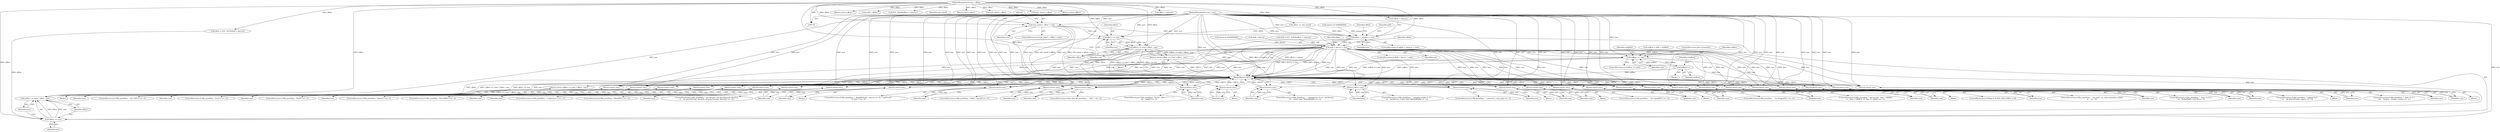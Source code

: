 digraph "0_file_b4c01141e5367f247b84dcaf6aefbb4e741842b8@API" {
"1000138" [label="(Call,xnh_sizeof + offset > size)"];
"1000119" [label="(MethodParameterIn,size_t offset)"];
"1000120" [label="(MethodParameterIn,size_t size)"];
"1000177" [label="(Call,offset >= size)"];
"1000176" [label="(Call,(offset >= size) ? offset : size)"];
"1000175" [label="(Return,return (offset >= size) ? offset : size;)"];
"1000222" [label="(Call,offset + namesz > size)"];
"1000237" [label="(Call,doff + descsz > size)"];
"1000245" [label="(Call,offset >= size)"];
"1000244" [label="(Call,(offset >= size) ? offset : size)"];
"1000243" [label="(Return,return (offset >= size) ? offset : size;)"];
"1000339" [label="(Return,return size;)"];
"1000356" [label="(Return,return size;)"];
"1000367" [label="(Return,return size;)"];
"1000378" [label="(Return,return size;)"];
"1000389" [label="(Return,return size;)"];
"1000400" [label="(Return,return size;)"];
"1000411" [label="(Return,return size;)"];
"1000435" [label="(Return,return size;)"];
"1000441" [label="(Return,return size;)"];
"1000486" [label="(Return,return size;)"];
"1000516" [label="(Return,return size;)"];
"1000578" [label="(Return,return size;)"];
"1000615" [label="(Return,return size;)"];
"1000653" [label="(Return,return size;)"];
"1000673" [label="(Return,return size;)"];
"1000693" [label="(Return,return size;)"];
"1000705" [label="(Return,return size;)"];
"1000708" [label="(Return,return size;)"];
"1000746" [label="(Return,return size;)"];
"1000779" [label="(Return,return size;)"];
"1000785" [label="(Return,return size;)"];
"1000819" [label="(Return,return size;)"];
"1000855" [label="(Return,return size;)"];
"1000861" [label="(Return,return size;)"];
"1000945" [label="(Return,return size;)"];
"1000970" [label="(Return,return size;)"];
"1000999" [label="(Return,return size;)"];
"1001024" [label="(Return,return size;)"];
"1001030" [label="(Return,return size;)"];
"1001088" [label="(Call,noffset >= size)"];
"1001082" [label="(Call,noffset++)"];
"1001225" [label="(Return,return size;)"];
"1001231" [label="(Return,return size;)"];
"1000984" [label="(Block,)"];
"1001232" [label="(Identifier,size)"];
"1000175" [label="(Return,return (offset >= size) ? offset : size;)"];
"1000506" [label="(ControlStructure,if (file_printf(ms, \"%02x\", desc[i]) == -1))"];
"1000180" [label="(Identifier,offset)"];
"1000779" [label="(Return,return size;)"];
"1000441" [label="(Return,return size;)"];
"1000673" [label="(Return,return size;)"];
"1000119" [label="(MethodParameterIn,size_t offset)"];
"1000210" [label="(Return,return offset;)"];
"1000177" [label="(Call,offset >= size)"];
"1000247" [label="(Identifier,size)"];
"1000183" [label="(Call,namesz & 0x80000000)"];
"1000254" [label="(Identifier,flags)"];
"1000246" [label="(Identifier,offset)"];
"1000413" [label="(ControlStructure,if (file_printf(ms, \" %d.%d.%d\", elf_getu32(swap, desc[1]),\n\t\t    elf_getu32(swap, desc[2]), elf_getu32(swap, desc[3])) == -1))"];
"1000120" [label="(MethodParameterIn,size_t size)"];
"1001025" [label="(Identifier,size)"];
"1000368" [label="(Identifier,size)"];
"1001094" [label="(Identifier,reloffset)"];
"1001056" [label="(Block,)"];
"1001085" [label="(Identifier,reloffset)"];
"1001030" [label="(Return,return size;)"];
"1000382" [label="(ControlStructure,if (file_printf(ms, \"kFreeBSD\") == -1))"];
"1000938" [label="(ControlStructure,if ((*flags & FLAGS_DID_CORE) != 0))"];
"1000473" [label="(ControlStructure,if (file_printf(ms, \", BuildID[%s]=\", descsz == 16 ? \"md5/uuid\" :\n\t\t\"sha1\") == -1))"];
"1000212" [label="(Call,noff = offset)"];
"1000697" [label="(ControlStructure,if (file_printf(ms, \", note=%u\", xnh_type) == -1))"];
"1001090" [label="(Identifier,size)"];
"1000785" [label="(Return,return size;)"];
"1000970" [label="(Return,return size;)"];
"1000242" [label="(Block,)"];
"1001065" [label="(Call,noffset = doff + reloffset)"];
"1000357" [label="(Identifier,size)"];
"1000706" [label="(Identifier,size)"];
"1000861" [label="(Return,return size;)"];
"1000393" [label="(ControlStructure,if (file_printf(ms, \"kNetBSD\") == -1))"];
"1000632" [label="(Block,)"];
"1000442" [label="(Identifier,size)"];
"1000412" [label="(Identifier,size)"];
"1000771" [label="(Block,)"];
"1001231" [label="(Return,return size;)"];
"1000217" [label="(Call,ELF_ALIGN(offset + namesz))"];
"1000181" [label="(Identifier,size)"];
"1000379" [label="(Identifier,size)"];
"1001081" [label="(Block,)"];
"1000360" [label="(ControlStructure,if (file_printf(ms, \"Hurd\") == -1))"];
"1000960" [label="(ControlStructure,if (file_printf(ms, \", %s-style\", os_style_names[os_style])\n\t\t    == -1))"];
"1000999" [label="(Return,return size;)"];
"1000945" [label="(Return,return size;)"];
"1001237" [label="(MethodReturn,RET)"];
"1000653" [label="(Return,return size;)"];
"1000705" [label="(Return,return size;)"];
"1000340" [label="(Identifier,size)"];
"1000390" [label="(Identifier,size)"];
"1001014" [label="(ControlStructure,if (file_printf(ms, \" (signal %u)\",\n\t\t\t    elf_getu32(swap, signo)) == -1))"];
"1001235" [label="(Return,return offset;)"];
"1001087" [label="(ControlStructure,if (noffset >= size))"];
"1000198" [label="(Call,descsz & 0x80000000)"];
"1001091" [label="(ControlStructure,goto tryanother;)"];
"1001024" [label="(Return,return size;)"];
"1000946" [label="(Identifier,size)"];
"1000145" [label="(Call,xnh_sizeof + offset)"];
"1000862" [label="(Identifier,size)"];
"1000332" [label="(ControlStructure,if (file_printf(ms, \", for GNU/\") == -1))"];
"1000812" [label="(ControlStructure,if (file_printf(ms, \", for DragonFly\") == -1))"];
"1000837" [label="(ControlStructure,if (file_printf(ms, \" %d.%d.%d\", desc / 100000,\n\t\t    desc / 10000 % 10, desc % 10000) == -1))"];
"1000856" [label="(Identifier,size)"];
"1001083" [label="(Identifier,noffset)"];
"1000579" [label="(Identifier,size)"];
"1001031" [label="(Identifier,size)"];
"1001082" [label="(Call,noffset++)"];
"1001225" [label="(Return,return size;)"];
"1000389" [label="(Return,return size;)"];
"1000236" [label="(ControlStructure,if (doff + descsz > size))"];
"1000674" [label="(Identifier,size)"];
"1000230" [label="(Call,offset = ELF_ALIGN(doff + descsz))"];
"1000142" [label="(Identifier,size)"];
"1000404" [label="(ControlStructure,if (file_printf(ms, \"<unknown>\") == -1))"];
"1000371" [label="(ControlStructure,if (file_printf(ms, \"Solaris\") == -1))"];
"1000231" [label="(Identifier,offset)"];
"1000401" [label="(Identifier,size)"];
"1000657" [label="(ControlStructure,if (file_printf(ms, \", compiled for: %.*s\", (int)descsz,\n\t\t\t    (const char *)&nbuf[doff]) == -1))"];
"1000772" [label="(ControlStructure,if (file_printf(ms, \", for OpenBSD\") == -1))"];
"1000244" [label="(Call,(offset >= size) ? offset : size)"];
"1001088" [label="(Call,noffset >= size)"];
"1000971" [label="(Identifier,size)"];
"1000786" [label="(Identifier,size)"];
"1000248" [label="(Identifier,offset)"];
"1000378" [label="(Return,return size;)"];
"1000615" [label="(Return,return size;)"];
"1000986" [label="(ControlStructure,if (file_printf(ms, \", from '%.31s'\",\n\t\t\t    &nbuf[doff + 0x7c]) == -1))"];
"1000411" [label="(Return,return size;)"];
"1000245" [label="(Call,offset >= size)"];
"1000709" [label="(Identifier,size)"];
"1000436" [label="(Identifier,size)"];
"1000229" [label="(Identifier,doff)"];
"1000349" [label="(ControlStructure,if (file_printf(ms, \"Linux\") == -1))"];
"1000694" [label="(Identifier,size)"];
"1000223" [label="(Call,offset + namesz)"];
"1001000" [label="(Identifier,size)"];
"1001089" [label="(Identifier,noffset)"];
"1000195" [label="(Return,return offset;)"];
"1000400" [label="(Return,return size;)"];
"1000339" [label="(Return,return size;)"];
"1000238" [label="(Call,doff + descsz)"];
"1000600" [label="(ControlStructure,if (file_printf(ms, \"%s%s\", did++ ? \",\" : \"\",\n\t\t\t    pax[i]) == -1))"];
"1000237" [label="(Call,doff + descsz > size)"];
"1000356" [label="(Return,return size;)"];
"1000654" [label="(Identifier,size)"];
"1000641" [label="(Block,)"];
"1000226" [label="(Identifier,size)"];
"1000747" [label="(Identifier,size)"];
"1000249" [label="(Identifier,size)"];
"1000708" [label="(Return,return size;)"];
"1000222" [label="(Call,offset + namesz > size)"];
"1000516" [label="(Return,return size;)"];
"1000176" [label="(Call,(offset >= size) ? offset : size)"];
"1000367" [label="(Return,return size;)"];
"1001212" [label="(ControlStructure,if (file_printf(ms, \", from '%.*s'\",\n\t\t\t\t    (int)(cp - cname), cname) == -1))"];
"1000139" [label="(Call,xnh_sizeof + offset)"];
"1000486" [label="(Return,return size;)"];
"1000693" [label="(Return,return size;)"];
"1000616" [label="(Identifier,size)"];
"1000780" [label="(Identifier,size)"];
"1000487" [label="(Identifier,size)"];
"1000819" [label="(Return,return size;)"];
"1000810" [label="(Block,)"];
"1000241" [label="(Identifier,size)"];
"1000746" [label="(Return,return size;)"];
"1000569" [label="(ControlStructure,if (desc && file_printf(ms, \", PaX: \") == -1))"];
"1001226" [label="(Identifier,size)"];
"1000221" [label="(ControlStructure,if (offset + namesz > size))"];
"1000517" [label="(Identifier,size)"];
"1000174" [label="(Block,)"];
"1000215" [label="(Call,doff = ELF_ALIGN(offset + namesz))"];
"1000820" [label="(Identifier,size)"];
"1000137" [label="(ControlStructure,if (xnh_sizeof + offset > size))"];
"1000243" [label="(Return,return (offset >= size) ? offset : size;)"];
"1000157" [label="(Call,offset += xnh_sizeof)"];
"1000578" [label="(Return,return size;)"];
"1000179" [label="(Identifier,size)"];
"1000138" [label="(Call,xnh_sizeof + offset > size)"];
"1000435" [label="(Return,return size;)"];
"1000677" [label="(ControlStructure,if (file_printf(ms, \", compiler model: %.*s\",\n\t\t\t    (int)descsz, (const char *)&nbuf[doff]) == -1))"];
"1000734" [label="(Block,)"];
"1000178" [label="(Identifier,offset)"];
"1000146" [label="(Identifier,xnh_sizeof)"];
"1000855" [label="(Return,return size;)"];
"1000320" [label="(Block,)"];
"1000218" [label="(Call,offset + namesz)"];
"1000138" -> "1000137"  [label="AST: "];
"1000138" -> "1000142"  [label="CFG: "];
"1000139" -> "1000138"  [label="AST: "];
"1000142" -> "1000138"  [label="AST: "];
"1000146" -> "1000138"  [label="CFG: "];
"1000149" -> "1000138"  [label="CFG: "];
"1000138" -> "1001237"  [label="DDG: size"];
"1000138" -> "1001237"  [label="DDG: xnh_sizeof + offset"];
"1000138" -> "1001237"  [label="DDG: xnh_sizeof + offset > size"];
"1000119" -> "1000138"  [label="DDG: offset"];
"1000120" -> "1000138"  [label="DDG: size"];
"1000138" -> "1000177"  [label="DDG: size"];
"1000138" -> "1000222"  [label="DDG: size"];
"1000119" -> "1000116"  [label="AST: "];
"1000119" -> "1001237"  [label="DDG: offset"];
"1000119" -> "1000139"  [label="DDG: offset"];
"1000119" -> "1000145"  [label="DDG: offset"];
"1000119" -> "1000157"  [label="DDG: offset"];
"1000119" -> "1000176"  [label="DDG: offset"];
"1000119" -> "1000177"  [label="DDG: offset"];
"1000119" -> "1000195"  [label="DDG: offset"];
"1000119" -> "1000210"  [label="DDG: offset"];
"1000119" -> "1000212"  [label="DDG: offset"];
"1000119" -> "1000217"  [label="DDG: offset"];
"1000119" -> "1000218"  [label="DDG: offset"];
"1000119" -> "1000222"  [label="DDG: offset"];
"1000119" -> "1000223"  [label="DDG: offset"];
"1000119" -> "1000230"  [label="DDG: offset"];
"1000119" -> "1000244"  [label="DDG: offset"];
"1000119" -> "1000245"  [label="DDG: offset"];
"1000119" -> "1001235"  [label="DDG: offset"];
"1000120" -> "1000116"  [label="AST: "];
"1000120" -> "1001237"  [label="DDG: size"];
"1000120" -> "1000176"  [label="DDG: size"];
"1000120" -> "1000177"  [label="DDG: size"];
"1000120" -> "1000222"  [label="DDG: size"];
"1000120" -> "1000237"  [label="DDG: size"];
"1000120" -> "1000244"  [label="DDG: size"];
"1000120" -> "1000245"  [label="DDG: size"];
"1000120" -> "1000339"  [label="DDG: size"];
"1000120" -> "1000356"  [label="DDG: size"];
"1000120" -> "1000367"  [label="DDG: size"];
"1000120" -> "1000378"  [label="DDG: size"];
"1000120" -> "1000389"  [label="DDG: size"];
"1000120" -> "1000400"  [label="DDG: size"];
"1000120" -> "1000411"  [label="DDG: size"];
"1000120" -> "1000435"  [label="DDG: size"];
"1000120" -> "1000441"  [label="DDG: size"];
"1000120" -> "1000486"  [label="DDG: size"];
"1000120" -> "1000516"  [label="DDG: size"];
"1000120" -> "1000578"  [label="DDG: size"];
"1000120" -> "1000615"  [label="DDG: size"];
"1000120" -> "1000653"  [label="DDG: size"];
"1000120" -> "1000673"  [label="DDG: size"];
"1000120" -> "1000693"  [label="DDG: size"];
"1000120" -> "1000705"  [label="DDG: size"];
"1000120" -> "1000708"  [label="DDG: size"];
"1000120" -> "1000746"  [label="DDG: size"];
"1000120" -> "1000779"  [label="DDG: size"];
"1000120" -> "1000785"  [label="DDG: size"];
"1000120" -> "1000819"  [label="DDG: size"];
"1000120" -> "1000855"  [label="DDG: size"];
"1000120" -> "1000861"  [label="DDG: size"];
"1000120" -> "1000945"  [label="DDG: size"];
"1000120" -> "1000970"  [label="DDG: size"];
"1000120" -> "1000999"  [label="DDG: size"];
"1000120" -> "1001024"  [label="DDG: size"];
"1000120" -> "1001030"  [label="DDG: size"];
"1000120" -> "1001088"  [label="DDG: size"];
"1000120" -> "1001225"  [label="DDG: size"];
"1000120" -> "1001231"  [label="DDG: size"];
"1000177" -> "1000176"  [label="AST: "];
"1000177" -> "1000179"  [label="CFG: "];
"1000178" -> "1000177"  [label="AST: "];
"1000179" -> "1000177"  [label="AST: "];
"1000180" -> "1000177"  [label="CFG: "];
"1000181" -> "1000177"  [label="CFG: "];
"1000177" -> "1000176"  [label="DDG: offset"];
"1000177" -> "1000176"  [label="DDG: size"];
"1000157" -> "1000177"  [label="DDG: offset"];
"1000176" -> "1000175"  [label="AST: "];
"1000176" -> "1000180"  [label="CFG: "];
"1000176" -> "1000181"  [label="CFG: "];
"1000180" -> "1000176"  [label="AST: "];
"1000181" -> "1000176"  [label="AST: "];
"1000175" -> "1000176"  [label="CFG: "];
"1000176" -> "1001237"  [label="DDG: size"];
"1000176" -> "1001237"  [label="DDG: offset"];
"1000176" -> "1001237"  [label="DDG: (offset >= size) ? offset : size"];
"1000176" -> "1001237"  [label="DDG: offset >= size"];
"1000176" -> "1000175"  [label="DDG: (offset >= size) ? offset : size"];
"1000175" -> "1000174"  [label="AST: "];
"1001237" -> "1000175"  [label="CFG: "];
"1000175" -> "1001237"  [label="DDG: <RET>"];
"1000222" -> "1000221"  [label="AST: "];
"1000222" -> "1000226"  [label="CFG: "];
"1000223" -> "1000222"  [label="AST: "];
"1000226" -> "1000222"  [label="AST: "];
"1000229" -> "1000222"  [label="CFG: "];
"1000231" -> "1000222"  [label="CFG: "];
"1000222" -> "1001237"  [label="DDG: offset + namesz"];
"1000222" -> "1001237"  [label="DDG: size"];
"1000222" -> "1001237"  [label="DDG: offset + namesz > size"];
"1000157" -> "1000222"  [label="DDG: offset"];
"1000183" -> "1000222"  [label="DDG: namesz"];
"1000222" -> "1000237"  [label="DDG: size"];
"1000237" -> "1000236"  [label="AST: "];
"1000237" -> "1000241"  [label="CFG: "];
"1000238" -> "1000237"  [label="AST: "];
"1000241" -> "1000237"  [label="AST: "];
"1000246" -> "1000237"  [label="CFG: "];
"1000254" -> "1000237"  [label="CFG: "];
"1000237" -> "1001237"  [label="DDG: doff + descsz > size"];
"1000237" -> "1001237"  [label="DDG: doff + descsz"];
"1000237" -> "1001237"  [label="DDG: size"];
"1000215" -> "1000237"  [label="DDG: doff"];
"1000198" -> "1000237"  [label="DDG: descsz"];
"1000237" -> "1000245"  [label="DDG: size"];
"1000237" -> "1000339"  [label="DDG: size"];
"1000237" -> "1000356"  [label="DDG: size"];
"1000237" -> "1000367"  [label="DDG: size"];
"1000237" -> "1000378"  [label="DDG: size"];
"1000237" -> "1000389"  [label="DDG: size"];
"1000237" -> "1000400"  [label="DDG: size"];
"1000237" -> "1000411"  [label="DDG: size"];
"1000237" -> "1000435"  [label="DDG: size"];
"1000237" -> "1000441"  [label="DDG: size"];
"1000237" -> "1000486"  [label="DDG: size"];
"1000237" -> "1000516"  [label="DDG: size"];
"1000237" -> "1000578"  [label="DDG: size"];
"1000237" -> "1000615"  [label="DDG: size"];
"1000237" -> "1000653"  [label="DDG: size"];
"1000237" -> "1000673"  [label="DDG: size"];
"1000237" -> "1000693"  [label="DDG: size"];
"1000237" -> "1000705"  [label="DDG: size"];
"1000237" -> "1000708"  [label="DDG: size"];
"1000237" -> "1000746"  [label="DDG: size"];
"1000237" -> "1000779"  [label="DDG: size"];
"1000237" -> "1000785"  [label="DDG: size"];
"1000237" -> "1000819"  [label="DDG: size"];
"1000237" -> "1000855"  [label="DDG: size"];
"1000237" -> "1000861"  [label="DDG: size"];
"1000237" -> "1000945"  [label="DDG: size"];
"1000237" -> "1000970"  [label="DDG: size"];
"1000237" -> "1000999"  [label="DDG: size"];
"1000237" -> "1001024"  [label="DDG: size"];
"1000237" -> "1001030"  [label="DDG: size"];
"1000237" -> "1001088"  [label="DDG: size"];
"1000237" -> "1001225"  [label="DDG: size"];
"1000237" -> "1001231"  [label="DDG: size"];
"1000245" -> "1000244"  [label="AST: "];
"1000245" -> "1000247"  [label="CFG: "];
"1000246" -> "1000245"  [label="AST: "];
"1000247" -> "1000245"  [label="AST: "];
"1000248" -> "1000245"  [label="CFG: "];
"1000249" -> "1000245"  [label="CFG: "];
"1000245" -> "1000244"  [label="DDG: offset"];
"1000245" -> "1000244"  [label="DDG: size"];
"1000230" -> "1000245"  [label="DDG: offset"];
"1000244" -> "1000243"  [label="AST: "];
"1000244" -> "1000248"  [label="CFG: "];
"1000244" -> "1000249"  [label="CFG: "];
"1000248" -> "1000244"  [label="AST: "];
"1000249" -> "1000244"  [label="AST: "];
"1000243" -> "1000244"  [label="CFG: "];
"1000244" -> "1001237"  [label="DDG: offset"];
"1000244" -> "1001237"  [label="DDG: (offset >= size) ? offset : size"];
"1000244" -> "1001237"  [label="DDG: offset >= size"];
"1000244" -> "1001237"  [label="DDG: size"];
"1000244" -> "1000243"  [label="DDG: (offset >= size) ? offset : size"];
"1000243" -> "1000242"  [label="AST: "];
"1001237" -> "1000243"  [label="CFG: "];
"1000243" -> "1001237"  [label="DDG: <RET>"];
"1000339" -> "1000332"  [label="AST: "];
"1000339" -> "1000340"  [label="CFG: "];
"1000340" -> "1000339"  [label="AST: "];
"1001237" -> "1000339"  [label="CFG: "];
"1000339" -> "1001237"  [label="DDG: <RET>"];
"1000340" -> "1000339"  [label="DDG: size"];
"1000356" -> "1000349"  [label="AST: "];
"1000356" -> "1000357"  [label="CFG: "];
"1000357" -> "1000356"  [label="AST: "];
"1001237" -> "1000356"  [label="CFG: "];
"1000356" -> "1001237"  [label="DDG: <RET>"];
"1000357" -> "1000356"  [label="DDG: size"];
"1000367" -> "1000360"  [label="AST: "];
"1000367" -> "1000368"  [label="CFG: "];
"1000368" -> "1000367"  [label="AST: "];
"1001237" -> "1000367"  [label="CFG: "];
"1000367" -> "1001237"  [label="DDG: <RET>"];
"1000368" -> "1000367"  [label="DDG: size"];
"1000378" -> "1000371"  [label="AST: "];
"1000378" -> "1000379"  [label="CFG: "];
"1000379" -> "1000378"  [label="AST: "];
"1001237" -> "1000378"  [label="CFG: "];
"1000378" -> "1001237"  [label="DDG: <RET>"];
"1000379" -> "1000378"  [label="DDG: size"];
"1000389" -> "1000382"  [label="AST: "];
"1000389" -> "1000390"  [label="CFG: "];
"1000390" -> "1000389"  [label="AST: "];
"1001237" -> "1000389"  [label="CFG: "];
"1000389" -> "1001237"  [label="DDG: <RET>"];
"1000390" -> "1000389"  [label="DDG: size"];
"1000400" -> "1000393"  [label="AST: "];
"1000400" -> "1000401"  [label="CFG: "];
"1000401" -> "1000400"  [label="AST: "];
"1001237" -> "1000400"  [label="CFG: "];
"1000400" -> "1001237"  [label="DDG: <RET>"];
"1000401" -> "1000400"  [label="DDG: size"];
"1000411" -> "1000404"  [label="AST: "];
"1000411" -> "1000412"  [label="CFG: "];
"1000412" -> "1000411"  [label="AST: "];
"1001237" -> "1000411"  [label="CFG: "];
"1000411" -> "1001237"  [label="DDG: <RET>"];
"1000412" -> "1000411"  [label="DDG: size"];
"1000435" -> "1000413"  [label="AST: "];
"1000435" -> "1000436"  [label="CFG: "];
"1000436" -> "1000435"  [label="AST: "];
"1001237" -> "1000435"  [label="CFG: "];
"1000435" -> "1001237"  [label="DDG: <RET>"];
"1000436" -> "1000435"  [label="DDG: size"];
"1000441" -> "1000320"  [label="AST: "];
"1000441" -> "1000442"  [label="CFG: "];
"1000442" -> "1000441"  [label="AST: "];
"1001237" -> "1000441"  [label="CFG: "];
"1000441" -> "1001237"  [label="DDG: <RET>"];
"1000442" -> "1000441"  [label="DDG: size"];
"1000486" -> "1000473"  [label="AST: "];
"1000486" -> "1000487"  [label="CFG: "];
"1000487" -> "1000486"  [label="AST: "];
"1001237" -> "1000486"  [label="CFG: "];
"1000486" -> "1001237"  [label="DDG: <RET>"];
"1000487" -> "1000486"  [label="DDG: size"];
"1000516" -> "1000506"  [label="AST: "];
"1000516" -> "1000517"  [label="CFG: "];
"1000517" -> "1000516"  [label="AST: "];
"1001237" -> "1000516"  [label="CFG: "];
"1000516" -> "1001237"  [label="DDG: <RET>"];
"1000517" -> "1000516"  [label="DDG: size"];
"1000578" -> "1000569"  [label="AST: "];
"1000578" -> "1000579"  [label="CFG: "];
"1000579" -> "1000578"  [label="AST: "];
"1001237" -> "1000578"  [label="CFG: "];
"1000578" -> "1001237"  [label="DDG: <RET>"];
"1000579" -> "1000578"  [label="DDG: size"];
"1000615" -> "1000600"  [label="AST: "];
"1000615" -> "1000616"  [label="CFG: "];
"1000616" -> "1000615"  [label="AST: "];
"1001237" -> "1000615"  [label="CFG: "];
"1000615" -> "1001237"  [label="DDG: <RET>"];
"1000616" -> "1000615"  [label="DDG: size"];
"1000653" -> "1000641"  [label="AST: "];
"1000653" -> "1000654"  [label="CFG: "];
"1000654" -> "1000653"  [label="AST: "];
"1001237" -> "1000653"  [label="CFG: "];
"1000653" -> "1001237"  [label="DDG: <RET>"];
"1000654" -> "1000653"  [label="DDG: size"];
"1000673" -> "1000657"  [label="AST: "];
"1000673" -> "1000674"  [label="CFG: "];
"1000674" -> "1000673"  [label="AST: "];
"1001237" -> "1000673"  [label="CFG: "];
"1000673" -> "1001237"  [label="DDG: <RET>"];
"1000674" -> "1000673"  [label="DDG: size"];
"1000693" -> "1000677"  [label="AST: "];
"1000693" -> "1000694"  [label="CFG: "];
"1000694" -> "1000693"  [label="AST: "];
"1001237" -> "1000693"  [label="CFG: "];
"1000693" -> "1001237"  [label="DDG: <RET>"];
"1000694" -> "1000693"  [label="DDG: size"];
"1000705" -> "1000697"  [label="AST: "];
"1000705" -> "1000706"  [label="CFG: "];
"1000706" -> "1000705"  [label="AST: "];
"1001237" -> "1000705"  [label="CFG: "];
"1000705" -> "1001237"  [label="DDG: <RET>"];
"1000706" -> "1000705"  [label="DDG: size"];
"1000708" -> "1000632"  [label="AST: "];
"1000708" -> "1000709"  [label="CFG: "];
"1000709" -> "1000708"  [label="AST: "];
"1001237" -> "1000708"  [label="CFG: "];
"1000708" -> "1001237"  [label="DDG: <RET>"];
"1000709" -> "1000708"  [label="DDG: size"];
"1000746" -> "1000734"  [label="AST: "];
"1000746" -> "1000747"  [label="CFG: "];
"1000747" -> "1000746"  [label="AST: "];
"1001237" -> "1000746"  [label="CFG: "];
"1000746" -> "1001237"  [label="DDG: <RET>"];
"1000747" -> "1000746"  [label="DDG: size"];
"1000779" -> "1000772"  [label="AST: "];
"1000779" -> "1000780"  [label="CFG: "];
"1000780" -> "1000779"  [label="AST: "];
"1001237" -> "1000779"  [label="CFG: "];
"1000779" -> "1001237"  [label="DDG: <RET>"];
"1000780" -> "1000779"  [label="DDG: size"];
"1000785" -> "1000771"  [label="AST: "];
"1000785" -> "1000786"  [label="CFG: "];
"1000786" -> "1000785"  [label="AST: "];
"1001237" -> "1000785"  [label="CFG: "];
"1000785" -> "1001237"  [label="DDG: <RET>"];
"1000786" -> "1000785"  [label="DDG: size"];
"1000819" -> "1000812"  [label="AST: "];
"1000819" -> "1000820"  [label="CFG: "];
"1000820" -> "1000819"  [label="AST: "];
"1001237" -> "1000819"  [label="CFG: "];
"1000819" -> "1001237"  [label="DDG: <RET>"];
"1000820" -> "1000819"  [label="DDG: size"];
"1000855" -> "1000837"  [label="AST: "];
"1000855" -> "1000856"  [label="CFG: "];
"1000856" -> "1000855"  [label="AST: "];
"1001237" -> "1000855"  [label="CFG: "];
"1000855" -> "1001237"  [label="DDG: <RET>"];
"1000856" -> "1000855"  [label="DDG: size"];
"1000861" -> "1000810"  [label="AST: "];
"1000861" -> "1000862"  [label="CFG: "];
"1000862" -> "1000861"  [label="AST: "];
"1001237" -> "1000861"  [label="CFG: "];
"1000861" -> "1001237"  [label="DDG: <RET>"];
"1000862" -> "1000861"  [label="DDG: size"];
"1000945" -> "1000938"  [label="AST: "];
"1000945" -> "1000946"  [label="CFG: "];
"1000946" -> "1000945"  [label="AST: "];
"1001237" -> "1000945"  [label="CFG: "];
"1000945" -> "1001237"  [label="DDG: <RET>"];
"1000946" -> "1000945"  [label="DDG: size"];
"1000970" -> "1000960"  [label="AST: "];
"1000970" -> "1000971"  [label="CFG: "];
"1000971" -> "1000970"  [label="AST: "];
"1001237" -> "1000970"  [label="CFG: "];
"1000970" -> "1001237"  [label="DDG: <RET>"];
"1000971" -> "1000970"  [label="DDG: size"];
"1000999" -> "1000986"  [label="AST: "];
"1000999" -> "1001000"  [label="CFG: "];
"1001000" -> "1000999"  [label="AST: "];
"1001237" -> "1000999"  [label="CFG: "];
"1000999" -> "1001237"  [label="DDG: <RET>"];
"1001000" -> "1000999"  [label="DDG: size"];
"1001024" -> "1001014"  [label="AST: "];
"1001024" -> "1001025"  [label="CFG: "];
"1001025" -> "1001024"  [label="AST: "];
"1001237" -> "1001024"  [label="CFG: "];
"1001024" -> "1001237"  [label="DDG: <RET>"];
"1001025" -> "1001024"  [label="DDG: size"];
"1001030" -> "1000984"  [label="AST: "];
"1001030" -> "1001031"  [label="CFG: "];
"1001031" -> "1001030"  [label="AST: "];
"1001237" -> "1001030"  [label="CFG: "];
"1001030" -> "1001237"  [label="DDG: <RET>"];
"1001031" -> "1001030"  [label="DDG: size"];
"1001088" -> "1001087"  [label="AST: "];
"1001088" -> "1001090"  [label="CFG: "];
"1001089" -> "1001088"  [label="AST: "];
"1001090" -> "1001088"  [label="AST: "];
"1001091" -> "1001088"  [label="CFG: "];
"1001094" -> "1001088"  [label="CFG: "];
"1001088" -> "1001237"  [label="DDG: noffset >= size"];
"1001088" -> "1001237"  [label="DDG: noffset"];
"1001088" -> "1001237"  [label="DDG: size"];
"1001088" -> "1001082"  [label="DDG: noffset"];
"1001065" -> "1001088"  [label="DDG: noffset"];
"1001082" -> "1001088"  [label="DDG: noffset"];
"1001088" -> "1001225"  [label="DDG: size"];
"1001088" -> "1001231"  [label="DDG: size"];
"1001082" -> "1001081"  [label="AST: "];
"1001082" -> "1001083"  [label="CFG: "];
"1001083" -> "1001082"  [label="AST: "];
"1001085" -> "1001082"  [label="CFG: "];
"1001082" -> "1001237"  [label="DDG: noffset"];
"1001225" -> "1001212"  [label="AST: "];
"1001225" -> "1001226"  [label="CFG: "];
"1001226" -> "1001225"  [label="AST: "];
"1001237" -> "1001225"  [label="CFG: "];
"1001225" -> "1001237"  [label="DDG: <RET>"];
"1001226" -> "1001225"  [label="DDG: size"];
"1001231" -> "1001056"  [label="AST: "];
"1001231" -> "1001232"  [label="CFG: "];
"1001232" -> "1001231"  [label="AST: "];
"1001237" -> "1001231"  [label="CFG: "];
"1001231" -> "1001237"  [label="DDG: <RET>"];
"1001232" -> "1001231"  [label="DDG: size"];
}
